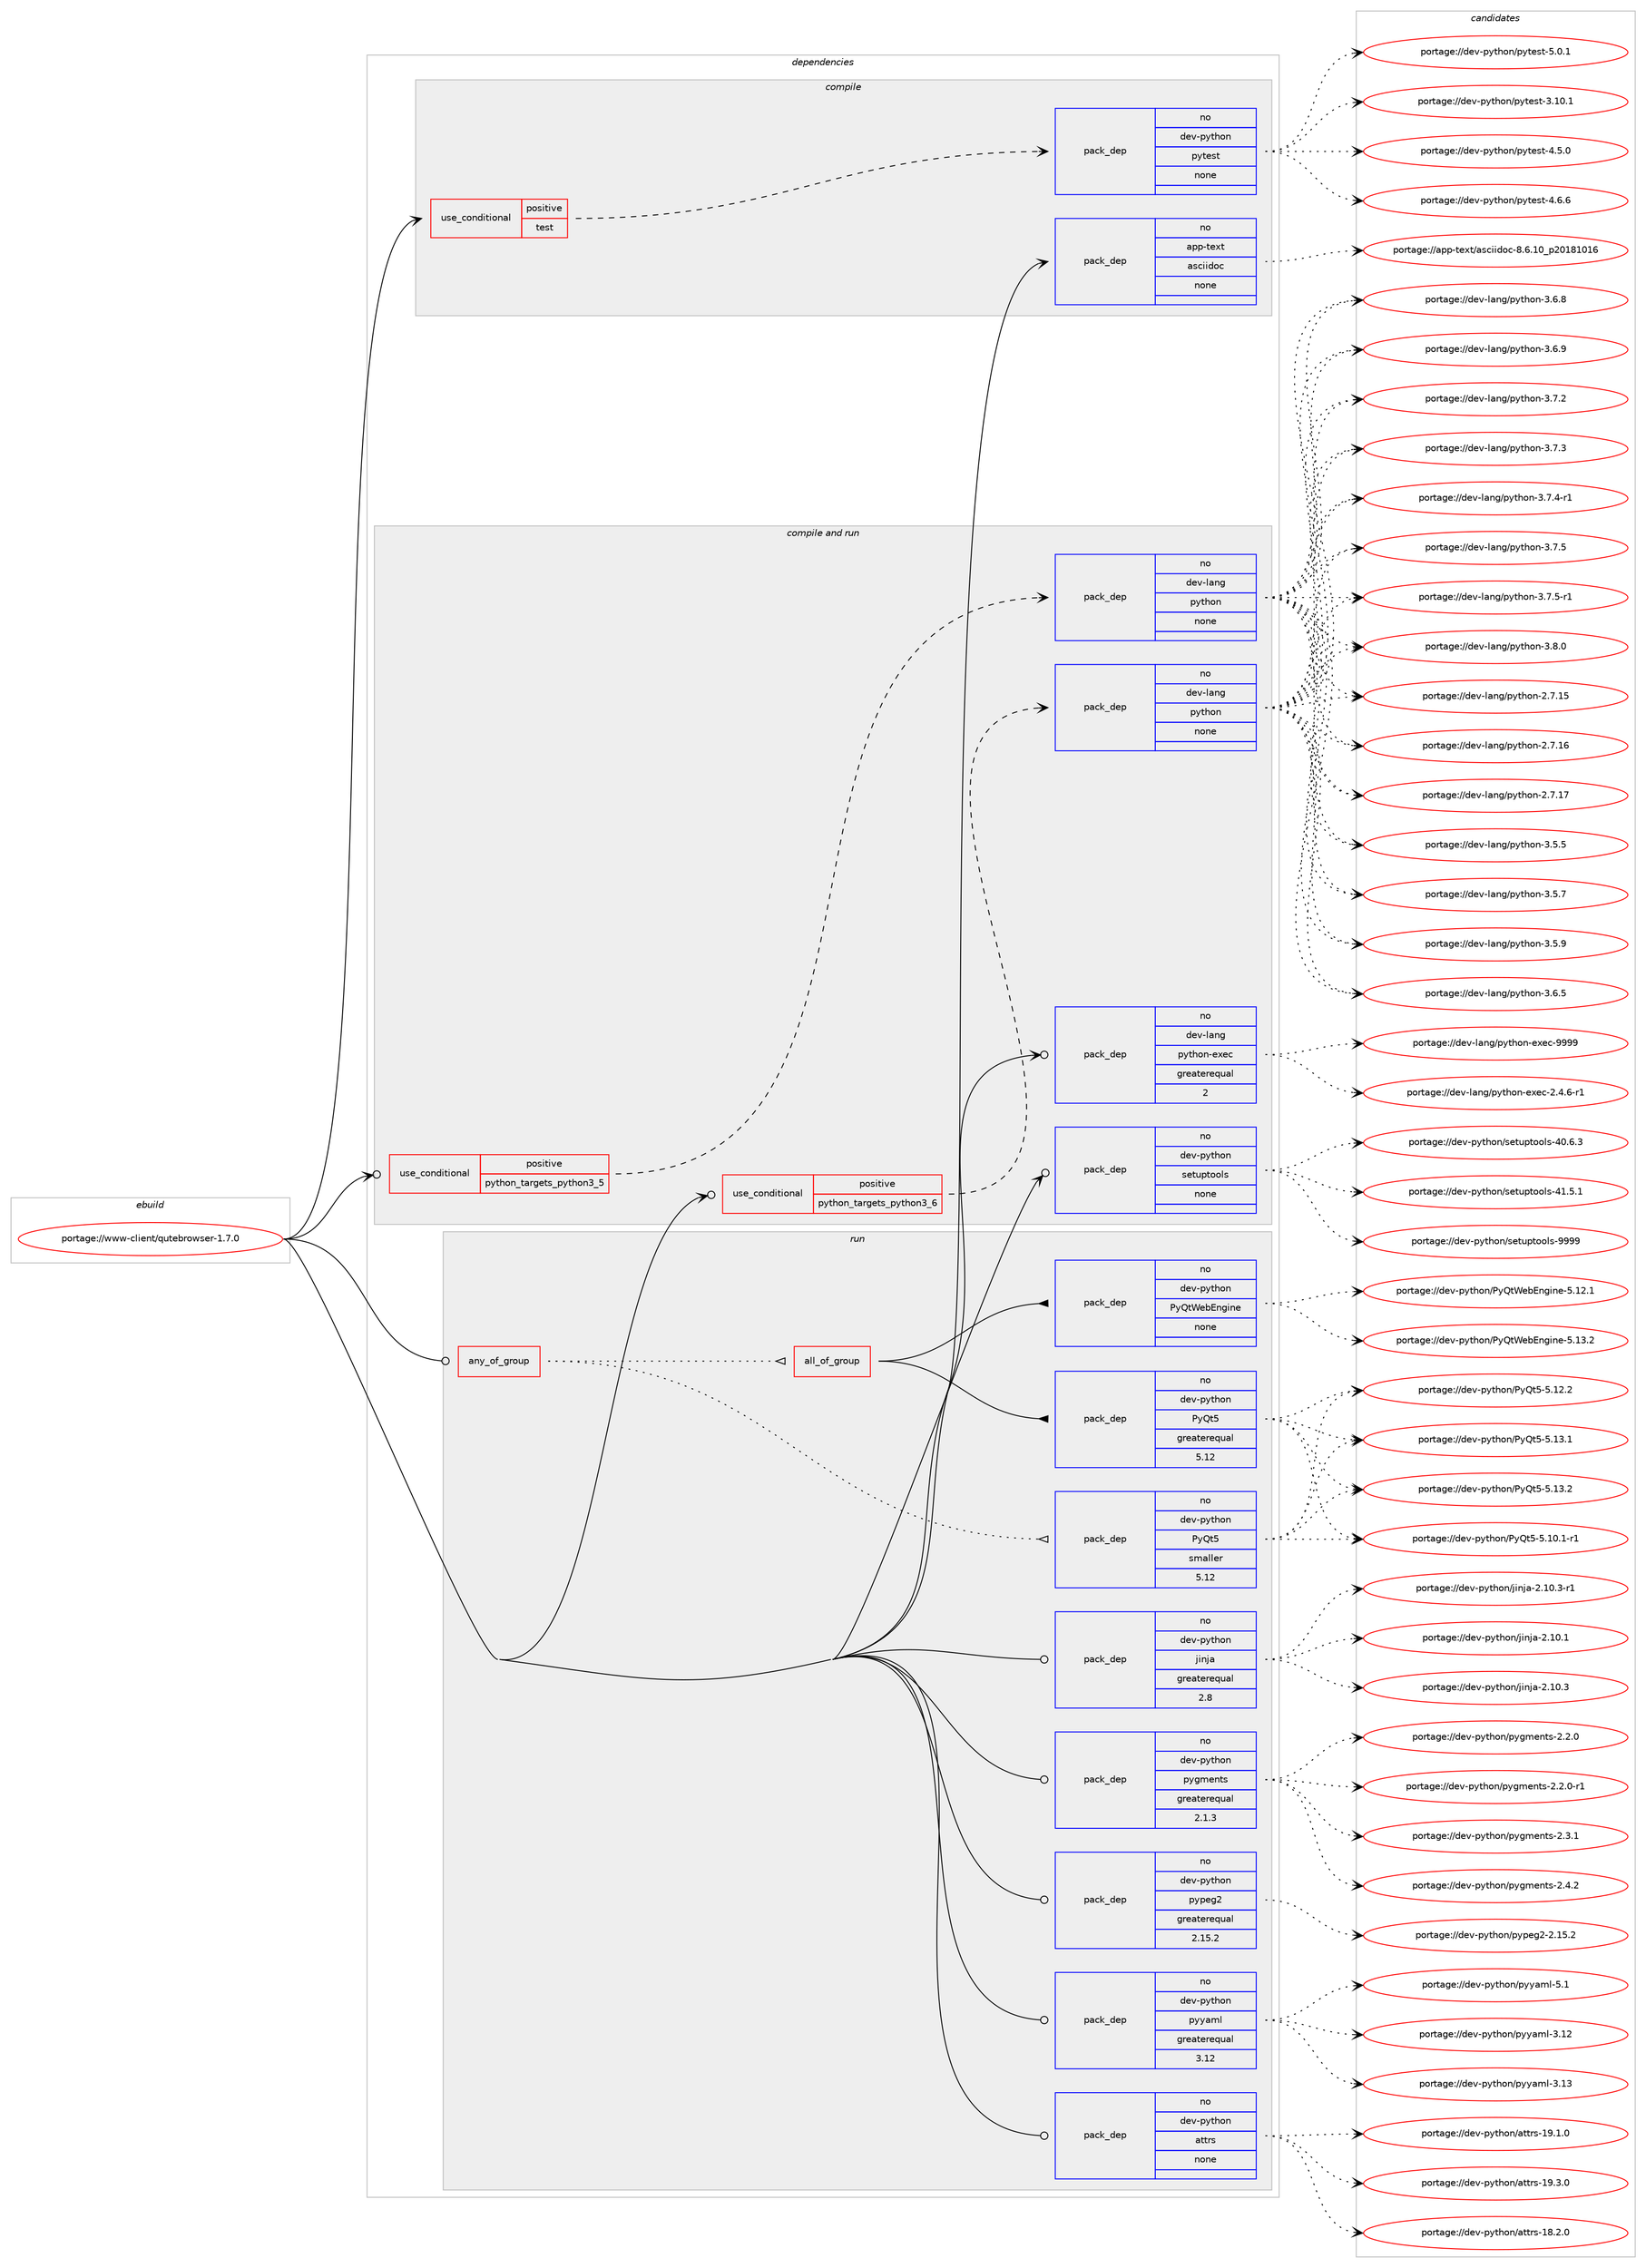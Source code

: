 digraph prolog {

# *************
# Graph options
# *************

newrank=true;
concentrate=true;
compound=true;
graph [rankdir=LR,fontname=Helvetica,fontsize=10,ranksep=1.5];#, ranksep=2.5, nodesep=0.2];
edge  [arrowhead=vee];
node  [fontname=Helvetica,fontsize=10];

# **********
# The ebuild
# **********

subgraph cluster_leftcol {
color=gray;
label=<<i>ebuild</i>>;
id [label="portage://www-client/qutebrowser-1.7.0", color=red, width=4, href="../www-client/qutebrowser-1.7.0.svg"];
}

# ****************
# The dependencies
# ****************

subgraph cluster_midcol {
color=gray;
label=<<i>dependencies</i>>;
subgraph cluster_compile {
fillcolor="#eeeeee";
style=filled;
label=<<i>compile</i>>;
subgraph cond106288 {
dependency441901 [label=<<TABLE BORDER="0" CELLBORDER="1" CELLSPACING="0" CELLPADDING="4"><TR><TD ROWSPAN="3" CELLPADDING="10">use_conditional</TD></TR><TR><TD>positive</TD></TR><TR><TD>test</TD></TR></TABLE>>, shape=none, color=red];
subgraph pack327765 {
dependency441902 [label=<<TABLE BORDER="0" CELLBORDER="1" CELLSPACING="0" CELLPADDING="4" WIDTH="220"><TR><TD ROWSPAN="6" CELLPADDING="30">pack_dep</TD></TR><TR><TD WIDTH="110">no</TD></TR><TR><TD>dev-python</TD></TR><TR><TD>pytest</TD></TR><TR><TD>none</TD></TR><TR><TD></TD></TR></TABLE>>, shape=none, color=blue];
}
dependency441901:e -> dependency441902:w [weight=20,style="dashed",arrowhead="vee"];
}
id:e -> dependency441901:w [weight=20,style="solid",arrowhead="vee"];
subgraph pack327766 {
dependency441903 [label=<<TABLE BORDER="0" CELLBORDER="1" CELLSPACING="0" CELLPADDING="4" WIDTH="220"><TR><TD ROWSPAN="6" CELLPADDING="30">pack_dep</TD></TR><TR><TD WIDTH="110">no</TD></TR><TR><TD>app-text</TD></TR><TR><TD>asciidoc</TD></TR><TR><TD>none</TD></TR><TR><TD></TD></TR></TABLE>>, shape=none, color=blue];
}
id:e -> dependency441903:w [weight=20,style="solid",arrowhead="vee"];
}
subgraph cluster_compileandrun {
fillcolor="#eeeeee";
style=filled;
label=<<i>compile and run</i>>;
subgraph cond106289 {
dependency441904 [label=<<TABLE BORDER="0" CELLBORDER="1" CELLSPACING="0" CELLPADDING="4"><TR><TD ROWSPAN="3" CELLPADDING="10">use_conditional</TD></TR><TR><TD>positive</TD></TR><TR><TD>python_targets_python3_5</TD></TR></TABLE>>, shape=none, color=red];
subgraph pack327767 {
dependency441905 [label=<<TABLE BORDER="0" CELLBORDER="1" CELLSPACING="0" CELLPADDING="4" WIDTH="220"><TR><TD ROWSPAN="6" CELLPADDING="30">pack_dep</TD></TR><TR><TD WIDTH="110">no</TD></TR><TR><TD>dev-lang</TD></TR><TR><TD>python</TD></TR><TR><TD>none</TD></TR><TR><TD></TD></TR></TABLE>>, shape=none, color=blue];
}
dependency441904:e -> dependency441905:w [weight=20,style="dashed",arrowhead="vee"];
}
id:e -> dependency441904:w [weight=20,style="solid",arrowhead="odotvee"];
subgraph cond106290 {
dependency441906 [label=<<TABLE BORDER="0" CELLBORDER="1" CELLSPACING="0" CELLPADDING="4"><TR><TD ROWSPAN="3" CELLPADDING="10">use_conditional</TD></TR><TR><TD>positive</TD></TR><TR><TD>python_targets_python3_6</TD></TR></TABLE>>, shape=none, color=red];
subgraph pack327768 {
dependency441907 [label=<<TABLE BORDER="0" CELLBORDER="1" CELLSPACING="0" CELLPADDING="4" WIDTH="220"><TR><TD ROWSPAN="6" CELLPADDING="30">pack_dep</TD></TR><TR><TD WIDTH="110">no</TD></TR><TR><TD>dev-lang</TD></TR><TR><TD>python</TD></TR><TR><TD>none</TD></TR><TR><TD></TD></TR></TABLE>>, shape=none, color=blue];
}
dependency441906:e -> dependency441907:w [weight=20,style="dashed",arrowhead="vee"];
}
id:e -> dependency441906:w [weight=20,style="solid",arrowhead="odotvee"];
subgraph pack327769 {
dependency441908 [label=<<TABLE BORDER="0" CELLBORDER="1" CELLSPACING="0" CELLPADDING="4" WIDTH="220"><TR><TD ROWSPAN="6" CELLPADDING="30">pack_dep</TD></TR><TR><TD WIDTH="110">no</TD></TR><TR><TD>dev-lang</TD></TR><TR><TD>python-exec</TD></TR><TR><TD>greaterequal</TD></TR><TR><TD>2</TD></TR></TABLE>>, shape=none, color=blue];
}
id:e -> dependency441908:w [weight=20,style="solid",arrowhead="odotvee"];
subgraph pack327770 {
dependency441909 [label=<<TABLE BORDER="0" CELLBORDER="1" CELLSPACING="0" CELLPADDING="4" WIDTH="220"><TR><TD ROWSPAN="6" CELLPADDING="30">pack_dep</TD></TR><TR><TD WIDTH="110">no</TD></TR><TR><TD>dev-python</TD></TR><TR><TD>setuptools</TD></TR><TR><TD>none</TD></TR><TR><TD></TD></TR></TABLE>>, shape=none, color=blue];
}
id:e -> dependency441909:w [weight=20,style="solid",arrowhead="odotvee"];
}
subgraph cluster_run {
fillcolor="#eeeeee";
style=filled;
label=<<i>run</i>>;
subgraph any7571 {
dependency441910 [label=<<TABLE BORDER="0" CELLBORDER="1" CELLSPACING="0" CELLPADDING="4"><TR><TD CELLPADDING="10">any_of_group</TD></TR></TABLE>>, shape=none, color=red];subgraph all280 {
dependency441911 [label=<<TABLE BORDER="0" CELLBORDER="1" CELLSPACING="0" CELLPADDING="4"><TR><TD CELLPADDING="10">all_of_group</TD></TR></TABLE>>, shape=none, color=red];subgraph pack327771 {
dependency441912 [label=<<TABLE BORDER="0" CELLBORDER="1" CELLSPACING="0" CELLPADDING="4" WIDTH="220"><TR><TD ROWSPAN="6" CELLPADDING="30">pack_dep</TD></TR><TR><TD WIDTH="110">no</TD></TR><TR><TD>dev-python</TD></TR><TR><TD>PyQt5</TD></TR><TR><TD>greaterequal</TD></TR><TR><TD>5.12</TD></TR></TABLE>>, shape=none, color=blue];
}
dependency441911:e -> dependency441912:w [weight=20,style="solid",arrowhead="inv"];
subgraph pack327772 {
dependency441913 [label=<<TABLE BORDER="0" CELLBORDER="1" CELLSPACING="0" CELLPADDING="4" WIDTH="220"><TR><TD ROWSPAN="6" CELLPADDING="30">pack_dep</TD></TR><TR><TD WIDTH="110">no</TD></TR><TR><TD>dev-python</TD></TR><TR><TD>PyQtWebEngine</TD></TR><TR><TD>none</TD></TR><TR><TD></TD></TR></TABLE>>, shape=none, color=blue];
}
dependency441911:e -> dependency441913:w [weight=20,style="solid",arrowhead="inv"];
}
dependency441910:e -> dependency441911:w [weight=20,style="dotted",arrowhead="oinv"];
subgraph pack327773 {
dependency441914 [label=<<TABLE BORDER="0" CELLBORDER="1" CELLSPACING="0" CELLPADDING="4" WIDTH="220"><TR><TD ROWSPAN="6" CELLPADDING="30">pack_dep</TD></TR><TR><TD WIDTH="110">no</TD></TR><TR><TD>dev-python</TD></TR><TR><TD>PyQt5</TD></TR><TR><TD>smaller</TD></TR><TR><TD>5.12</TD></TR></TABLE>>, shape=none, color=blue];
}
dependency441910:e -> dependency441914:w [weight=20,style="dotted",arrowhead="oinv"];
}
id:e -> dependency441910:w [weight=20,style="solid",arrowhead="odot"];
subgraph pack327774 {
dependency441915 [label=<<TABLE BORDER="0" CELLBORDER="1" CELLSPACING="0" CELLPADDING="4" WIDTH="220"><TR><TD ROWSPAN="6" CELLPADDING="30">pack_dep</TD></TR><TR><TD WIDTH="110">no</TD></TR><TR><TD>dev-python</TD></TR><TR><TD>attrs</TD></TR><TR><TD>none</TD></TR><TR><TD></TD></TR></TABLE>>, shape=none, color=blue];
}
id:e -> dependency441915:w [weight=20,style="solid",arrowhead="odot"];
subgraph pack327775 {
dependency441916 [label=<<TABLE BORDER="0" CELLBORDER="1" CELLSPACING="0" CELLPADDING="4" WIDTH="220"><TR><TD ROWSPAN="6" CELLPADDING="30">pack_dep</TD></TR><TR><TD WIDTH="110">no</TD></TR><TR><TD>dev-python</TD></TR><TR><TD>jinja</TD></TR><TR><TD>greaterequal</TD></TR><TR><TD>2.8</TD></TR></TABLE>>, shape=none, color=blue];
}
id:e -> dependency441916:w [weight=20,style="solid",arrowhead="odot"];
subgraph pack327776 {
dependency441917 [label=<<TABLE BORDER="0" CELLBORDER="1" CELLSPACING="0" CELLPADDING="4" WIDTH="220"><TR><TD ROWSPAN="6" CELLPADDING="30">pack_dep</TD></TR><TR><TD WIDTH="110">no</TD></TR><TR><TD>dev-python</TD></TR><TR><TD>pygments</TD></TR><TR><TD>greaterequal</TD></TR><TR><TD>2.1.3</TD></TR></TABLE>>, shape=none, color=blue];
}
id:e -> dependency441917:w [weight=20,style="solid",arrowhead="odot"];
subgraph pack327777 {
dependency441918 [label=<<TABLE BORDER="0" CELLBORDER="1" CELLSPACING="0" CELLPADDING="4" WIDTH="220"><TR><TD ROWSPAN="6" CELLPADDING="30">pack_dep</TD></TR><TR><TD WIDTH="110">no</TD></TR><TR><TD>dev-python</TD></TR><TR><TD>pypeg2</TD></TR><TR><TD>greaterequal</TD></TR><TR><TD>2.15.2</TD></TR></TABLE>>, shape=none, color=blue];
}
id:e -> dependency441918:w [weight=20,style="solid",arrowhead="odot"];
subgraph pack327778 {
dependency441919 [label=<<TABLE BORDER="0" CELLBORDER="1" CELLSPACING="0" CELLPADDING="4" WIDTH="220"><TR><TD ROWSPAN="6" CELLPADDING="30">pack_dep</TD></TR><TR><TD WIDTH="110">no</TD></TR><TR><TD>dev-python</TD></TR><TR><TD>pyyaml</TD></TR><TR><TD>greaterequal</TD></TR><TR><TD>3.12</TD></TR></TABLE>>, shape=none, color=blue];
}
id:e -> dependency441919:w [weight=20,style="solid",arrowhead="odot"];
}
}

# **************
# The candidates
# **************

subgraph cluster_choices {
rank=same;
color=gray;
label=<<i>candidates</i>>;

subgraph choice327765 {
color=black;
nodesep=1;
choiceportage100101118451121211161041111104711212111610111511645514649484649 [label="portage://dev-python/pytest-3.10.1", color=red, width=4,href="../dev-python/pytest-3.10.1.svg"];
choiceportage1001011184511212111610411111047112121116101115116455246534648 [label="portage://dev-python/pytest-4.5.0", color=red, width=4,href="../dev-python/pytest-4.5.0.svg"];
choiceportage1001011184511212111610411111047112121116101115116455246544654 [label="portage://dev-python/pytest-4.6.6", color=red, width=4,href="../dev-python/pytest-4.6.6.svg"];
choiceportage1001011184511212111610411111047112121116101115116455346484649 [label="portage://dev-python/pytest-5.0.1", color=red, width=4,href="../dev-python/pytest-5.0.1.svg"];
dependency441902:e -> choiceportage100101118451121211161041111104711212111610111511645514649484649:w [style=dotted,weight="100"];
dependency441902:e -> choiceportage1001011184511212111610411111047112121116101115116455246534648:w [style=dotted,weight="100"];
dependency441902:e -> choiceportage1001011184511212111610411111047112121116101115116455246544654:w [style=dotted,weight="100"];
dependency441902:e -> choiceportage1001011184511212111610411111047112121116101115116455346484649:w [style=dotted,weight="100"];
}
subgraph choice327766 {
color=black;
nodesep=1;
choiceportage97112112451161011201164797115991051051001119945564654464948951125048495649484954 [label="portage://app-text/asciidoc-8.6.10_p20181016", color=red, width=4,href="../app-text/asciidoc-8.6.10_p20181016.svg"];
dependency441903:e -> choiceportage97112112451161011201164797115991051051001119945564654464948951125048495649484954:w [style=dotted,weight="100"];
}
subgraph choice327767 {
color=black;
nodesep=1;
choiceportage10010111845108971101034711212111610411111045504655464953 [label="portage://dev-lang/python-2.7.15", color=red, width=4,href="../dev-lang/python-2.7.15.svg"];
choiceportage10010111845108971101034711212111610411111045504655464954 [label="portage://dev-lang/python-2.7.16", color=red, width=4,href="../dev-lang/python-2.7.16.svg"];
choiceportage10010111845108971101034711212111610411111045504655464955 [label="portage://dev-lang/python-2.7.17", color=red, width=4,href="../dev-lang/python-2.7.17.svg"];
choiceportage100101118451089711010347112121116104111110455146534653 [label="portage://dev-lang/python-3.5.5", color=red, width=4,href="../dev-lang/python-3.5.5.svg"];
choiceportage100101118451089711010347112121116104111110455146534655 [label="portage://dev-lang/python-3.5.7", color=red, width=4,href="../dev-lang/python-3.5.7.svg"];
choiceportage100101118451089711010347112121116104111110455146534657 [label="portage://dev-lang/python-3.5.9", color=red, width=4,href="../dev-lang/python-3.5.9.svg"];
choiceportage100101118451089711010347112121116104111110455146544653 [label="portage://dev-lang/python-3.6.5", color=red, width=4,href="../dev-lang/python-3.6.5.svg"];
choiceportage100101118451089711010347112121116104111110455146544656 [label="portage://dev-lang/python-3.6.8", color=red, width=4,href="../dev-lang/python-3.6.8.svg"];
choiceportage100101118451089711010347112121116104111110455146544657 [label="portage://dev-lang/python-3.6.9", color=red, width=4,href="../dev-lang/python-3.6.9.svg"];
choiceportage100101118451089711010347112121116104111110455146554650 [label="portage://dev-lang/python-3.7.2", color=red, width=4,href="../dev-lang/python-3.7.2.svg"];
choiceportage100101118451089711010347112121116104111110455146554651 [label="portage://dev-lang/python-3.7.3", color=red, width=4,href="../dev-lang/python-3.7.3.svg"];
choiceportage1001011184510897110103471121211161041111104551465546524511449 [label="portage://dev-lang/python-3.7.4-r1", color=red, width=4,href="../dev-lang/python-3.7.4-r1.svg"];
choiceportage100101118451089711010347112121116104111110455146554653 [label="portage://dev-lang/python-3.7.5", color=red, width=4,href="../dev-lang/python-3.7.5.svg"];
choiceportage1001011184510897110103471121211161041111104551465546534511449 [label="portage://dev-lang/python-3.7.5-r1", color=red, width=4,href="../dev-lang/python-3.7.5-r1.svg"];
choiceportage100101118451089711010347112121116104111110455146564648 [label="portage://dev-lang/python-3.8.0", color=red, width=4,href="../dev-lang/python-3.8.0.svg"];
dependency441905:e -> choiceportage10010111845108971101034711212111610411111045504655464953:w [style=dotted,weight="100"];
dependency441905:e -> choiceportage10010111845108971101034711212111610411111045504655464954:w [style=dotted,weight="100"];
dependency441905:e -> choiceportage10010111845108971101034711212111610411111045504655464955:w [style=dotted,weight="100"];
dependency441905:e -> choiceportage100101118451089711010347112121116104111110455146534653:w [style=dotted,weight="100"];
dependency441905:e -> choiceportage100101118451089711010347112121116104111110455146534655:w [style=dotted,weight="100"];
dependency441905:e -> choiceportage100101118451089711010347112121116104111110455146534657:w [style=dotted,weight="100"];
dependency441905:e -> choiceportage100101118451089711010347112121116104111110455146544653:w [style=dotted,weight="100"];
dependency441905:e -> choiceportage100101118451089711010347112121116104111110455146544656:w [style=dotted,weight="100"];
dependency441905:e -> choiceportage100101118451089711010347112121116104111110455146544657:w [style=dotted,weight="100"];
dependency441905:e -> choiceportage100101118451089711010347112121116104111110455146554650:w [style=dotted,weight="100"];
dependency441905:e -> choiceportage100101118451089711010347112121116104111110455146554651:w [style=dotted,weight="100"];
dependency441905:e -> choiceportage1001011184510897110103471121211161041111104551465546524511449:w [style=dotted,weight="100"];
dependency441905:e -> choiceportage100101118451089711010347112121116104111110455146554653:w [style=dotted,weight="100"];
dependency441905:e -> choiceportage1001011184510897110103471121211161041111104551465546534511449:w [style=dotted,weight="100"];
dependency441905:e -> choiceportage100101118451089711010347112121116104111110455146564648:w [style=dotted,weight="100"];
}
subgraph choice327768 {
color=black;
nodesep=1;
choiceportage10010111845108971101034711212111610411111045504655464953 [label="portage://dev-lang/python-2.7.15", color=red, width=4,href="../dev-lang/python-2.7.15.svg"];
choiceportage10010111845108971101034711212111610411111045504655464954 [label="portage://dev-lang/python-2.7.16", color=red, width=4,href="../dev-lang/python-2.7.16.svg"];
choiceportage10010111845108971101034711212111610411111045504655464955 [label="portage://dev-lang/python-2.7.17", color=red, width=4,href="../dev-lang/python-2.7.17.svg"];
choiceportage100101118451089711010347112121116104111110455146534653 [label="portage://dev-lang/python-3.5.5", color=red, width=4,href="../dev-lang/python-3.5.5.svg"];
choiceportage100101118451089711010347112121116104111110455146534655 [label="portage://dev-lang/python-3.5.7", color=red, width=4,href="../dev-lang/python-3.5.7.svg"];
choiceportage100101118451089711010347112121116104111110455146534657 [label="portage://dev-lang/python-3.5.9", color=red, width=4,href="../dev-lang/python-3.5.9.svg"];
choiceportage100101118451089711010347112121116104111110455146544653 [label="portage://dev-lang/python-3.6.5", color=red, width=4,href="../dev-lang/python-3.6.5.svg"];
choiceportage100101118451089711010347112121116104111110455146544656 [label="portage://dev-lang/python-3.6.8", color=red, width=4,href="../dev-lang/python-3.6.8.svg"];
choiceportage100101118451089711010347112121116104111110455146544657 [label="portage://dev-lang/python-3.6.9", color=red, width=4,href="../dev-lang/python-3.6.9.svg"];
choiceportage100101118451089711010347112121116104111110455146554650 [label="portage://dev-lang/python-3.7.2", color=red, width=4,href="../dev-lang/python-3.7.2.svg"];
choiceportage100101118451089711010347112121116104111110455146554651 [label="portage://dev-lang/python-3.7.3", color=red, width=4,href="../dev-lang/python-3.7.3.svg"];
choiceportage1001011184510897110103471121211161041111104551465546524511449 [label="portage://dev-lang/python-3.7.4-r1", color=red, width=4,href="../dev-lang/python-3.7.4-r1.svg"];
choiceportage100101118451089711010347112121116104111110455146554653 [label="portage://dev-lang/python-3.7.5", color=red, width=4,href="../dev-lang/python-3.7.5.svg"];
choiceportage1001011184510897110103471121211161041111104551465546534511449 [label="portage://dev-lang/python-3.7.5-r1", color=red, width=4,href="../dev-lang/python-3.7.5-r1.svg"];
choiceportage100101118451089711010347112121116104111110455146564648 [label="portage://dev-lang/python-3.8.0", color=red, width=4,href="../dev-lang/python-3.8.0.svg"];
dependency441907:e -> choiceportage10010111845108971101034711212111610411111045504655464953:w [style=dotted,weight="100"];
dependency441907:e -> choiceportage10010111845108971101034711212111610411111045504655464954:w [style=dotted,weight="100"];
dependency441907:e -> choiceportage10010111845108971101034711212111610411111045504655464955:w [style=dotted,weight="100"];
dependency441907:e -> choiceportage100101118451089711010347112121116104111110455146534653:w [style=dotted,weight="100"];
dependency441907:e -> choiceportage100101118451089711010347112121116104111110455146534655:w [style=dotted,weight="100"];
dependency441907:e -> choiceportage100101118451089711010347112121116104111110455146534657:w [style=dotted,weight="100"];
dependency441907:e -> choiceportage100101118451089711010347112121116104111110455146544653:w [style=dotted,weight="100"];
dependency441907:e -> choiceportage100101118451089711010347112121116104111110455146544656:w [style=dotted,weight="100"];
dependency441907:e -> choiceportage100101118451089711010347112121116104111110455146544657:w [style=dotted,weight="100"];
dependency441907:e -> choiceportage100101118451089711010347112121116104111110455146554650:w [style=dotted,weight="100"];
dependency441907:e -> choiceportage100101118451089711010347112121116104111110455146554651:w [style=dotted,weight="100"];
dependency441907:e -> choiceportage1001011184510897110103471121211161041111104551465546524511449:w [style=dotted,weight="100"];
dependency441907:e -> choiceportage100101118451089711010347112121116104111110455146554653:w [style=dotted,weight="100"];
dependency441907:e -> choiceportage1001011184510897110103471121211161041111104551465546534511449:w [style=dotted,weight="100"];
dependency441907:e -> choiceportage100101118451089711010347112121116104111110455146564648:w [style=dotted,weight="100"];
}
subgraph choice327769 {
color=black;
nodesep=1;
choiceportage10010111845108971101034711212111610411111045101120101994550465246544511449 [label="portage://dev-lang/python-exec-2.4.6-r1", color=red, width=4,href="../dev-lang/python-exec-2.4.6-r1.svg"];
choiceportage10010111845108971101034711212111610411111045101120101994557575757 [label="portage://dev-lang/python-exec-9999", color=red, width=4,href="../dev-lang/python-exec-9999.svg"];
dependency441908:e -> choiceportage10010111845108971101034711212111610411111045101120101994550465246544511449:w [style=dotted,weight="100"];
dependency441908:e -> choiceportage10010111845108971101034711212111610411111045101120101994557575757:w [style=dotted,weight="100"];
}
subgraph choice327770 {
color=black;
nodesep=1;
choiceportage100101118451121211161041111104711510111611711211611111110811545524846544651 [label="portage://dev-python/setuptools-40.6.3", color=red, width=4,href="../dev-python/setuptools-40.6.3.svg"];
choiceportage100101118451121211161041111104711510111611711211611111110811545524946534649 [label="portage://dev-python/setuptools-41.5.1", color=red, width=4,href="../dev-python/setuptools-41.5.1.svg"];
choiceportage10010111845112121116104111110471151011161171121161111111081154557575757 [label="portage://dev-python/setuptools-9999", color=red, width=4,href="../dev-python/setuptools-9999.svg"];
dependency441909:e -> choiceportage100101118451121211161041111104711510111611711211611111110811545524846544651:w [style=dotted,weight="100"];
dependency441909:e -> choiceportage100101118451121211161041111104711510111611711211611111110811545524946534649:w [style=dotted,weight="100"];
dependency441909:e -> choiceportage10010111845112121116104111110471151011161171121161111111081154557575757:w [style=dotted,weight="100"];
}
subgraph choice327771 {
color=black;
nodesep=1;
choiceportage1001011184511212111610411111047801218111653455346494846494511449 [label="portage://dev-python/PyQt5-5.10.1-r1", color=red, width=4,href="../dev-python/PyQt5-5.10.1-r1.svg"];
choiceportage100101118451121211161041111104780121811165345534649504650 [label="portage://dev-python/PyQt5-5.12.2", color=red, width=4,href="../dev-python/PyQt5-5.12.2.svg"];
choiceportage100101118451121211161041111104780121811165345534649514649 [label="portage://dev-python/PyQt5-5.13.1", color=red, width=4,href="../dev-python/PyQt5-5.13.1.svg"];
choiceportage100101118451121211161041111104780121811165345534649514650 [label="portage://dev-python/PyQt5-5.13.2", color=red, width=4,href="../dev-python/PyQt5-5.13.2.svg"];
dependency441912:e -> choiceportage1001011184511212111610411111047801218111653455346494846494511449:w [style=dotted,weight="100"];
dependency441912:e -> choiceportage100101118451121211161041111104780121811165345534649504650:w [style=dotted,weight="100"];
dependency441912:e -> choiceportage100101118451121211161041111104780121811165345534649514649:w [style=dotted,weight="100"];
dependency441912:e -> choiceportage100101118451121211161041111104780121811165345534649514650:w [style=dotted,weight="100"];
}
subgraph choice327772 {
color=black;
nodesep=1;
choiceportage1001011184511212111610411111047801218111687101986911010310511010145534649504649 [label="portage://dev-python/PyQtWebEngine-5.12.1", color=red, width=4,href="../dev-python/PyQtWebEngine-5.12.1.svg"];
choiceportage1001011184511212111610411111047801218111687101986911010310511010145534649514650 [label="portage://dev-python/PyQtWebEngine-5.13.2", color=red, width=4,href="../dev-python/PyQtWebEngine-5.13.2.svg"];
dependency441913:e -> choiceportage1001011184511212111610411111047801218111687101986911010310511010145534649504649:w [style=dotted,weight="100"];
dependency441913:e -> choiceportage1001011184511212111610411111047801218111687101986911010310511010145534649514650:w [style=dotted,weight="100"];
}
subgraph choice327773 {
color=black;
nodesep=1;
choiceportage1001011184511212111610411111047801218111653455346494846494511449 [label="portage://dev-python/PyQt5-5.10.1-r1", color=red, width=4,href="../dev-python/PyQt5-5.10.1-r1.svg"];
choiceportage100101118451121211161041111104780121811165345534649504650 [label="portage://dev-python/PyQt5-5.12.2", color=red, width=4,href="../dev-python/PyQt5-5.12.2.svg"];
choiceportage100101118451121211161041111104780121811165345534649514649 [label="portage://dev-python/PyQt5-5.13.1", color=red, width=4,href="../dev-python/PyQt5-5.13.1.svg"];
choiceportage100101118451121211161041111104780121811165345534649514650 [label="portage://dev-python/PyQt5-5.13.2", color=red, width=4,href="../dev-python/PyQt5-5.13.2.svg"];
dependency441914:e -> choiceportage1001011184511212111610411111047801218111653455346494846494511449:w [style=dotted,weight="100"];
dependency441914:e -> choiceportage100101118451121211161041111104780121811165345534649504650:w [style=dotted,weight="100"];
dependency441914:e -> choiceportage100101118451121211161041111104780121811165345534649514649:w [style=dotted,weight="100"];
dependency441914:e -> choiceportage100101118451121211161041111104780121811165345534649514650:w [style=dotted,weight="100"];
}
subgraph choice327774 {
color=black;
nodesep=1;
choiceportage10010111845112121116104111110479711611611411545495646504648 [label="portage://dev-python/attrs-18.2.0", color=red, width=4,href="../dev-python/attrs-18.2.0.svg"];
choiceportage10010111845112121116104111110479711611611411545495746494648 [label="portage://dev-python/attrs-19.1.0", color=red, width=4,href="../dev-python/attrs-19.1.0.svg"];
choiceportage10010111845112121116104111110479711611611411545495746514648 [label="portage://dev-python/attrs-19.3.0", color=red, width=4,href="../dev-python/attrs-19.3.0.svg"];
dependency441915:e -> choiceportage10010111845112121116104111110479711611611411545495646504648:w [style=dotted,weight="100"];
dependency441915:e -> choiceportage10010111845112121116104111110479711611611411545495746494648:w [style=dotted,weight="100"];
dependency441915:e -> choiceportage10010111845112121116104111110479711611611411545495746514648:w [style=dotted,weight="100"];
}
subgraph choice327775 {
color=black;
nodesep=1;
choiceportage10010111845112121116104111110471061051101069745504649484649 [label="portage://dev-python/jinja-2.10.1", color=red, width=4,href="../dev-python/jinja-2.10.1.svg"];
choiceportage10010111845112121116104111110471061051101069745504649484651 [label="portage://dev-python/jinja-2.10.3", color=red, width=4,href="../dev-python/jinja-2.10.3.svg"];
choiceportage100101118451121211161041111104710610511010697455046494846514511449 [label="portage://dev-python/jinja-2.10.3-r1", color=red, width=4,href="../dev-python/jinja-2.10.3-r1.svg"];
dependency441916:e -> choiceportage10010111845112121116104111110471061051101069745504649484649:w [style=dotted,weight="100"];
dependency441916:e -> choiceportage10010111845112121116104111110471061051101069745504649484651:w [style=dotted,weight="100"];
dependency441916:e -> choiceportage100101118451121211161041111104710610511010697455046494846514511449:w [style=dotted,weight="100"];
}
subgraph choice327776 {
color=black;
nodesep=1;
choiceportage1001011184511212111610411111047112121103109101110116115455046504648 [label="portage://dev-python/pygments-2.2.0", color=red, width=4,href="../dev-python/pygments-2.2.0.svg"];
choiceportage10010111845112121116104111110471121211031091011101161154550465046484511449 [label="portage://dev-python/pygments-2.2.0-r1", color=red, width=4,href="../dev-python/pygments-2.2.0-r1.svg"];
choiceportage1001011184511212111610411111047112121103109101110116115455046514649 [label="portage://dev-python/pygments-2.3.1", color=red, width=4,href="../dev-python/pygments-2.3.1.svg"];
choiceportage1001011184511212111610411111047112121103109101110116115455046524650 [label="portage://dev-python/pygments-2.4.2", color=red, width=4,href="../dev-python/pygments-2.4.2.svg"];
dependency441917:e -> choiceportage1001011184511212111610411111047112121103109101110116115455046504648:w [style=dotted,weight="100"];
dependency441917:e -> choiceportage10010111845112121116104111110471121211031091011101161154550465046484511449:w [style=dotted,weight="100"];
dependency441917:e -> choiceportage1001011184511212111610411111047112121103109101110116115455046514649:w [style=dotted,weight="100"];
dependency441917:e -> choiceportage1001011184511212111610411111047112121103109101110116115455046524650:w [style=dotted,weight="100"];
}
subgraph choice327777 {
color=black;
nodesep=1;
choiceportage10010111845112121116104111110471121211121011035045504649534650 [label="portage://dev-python/pypeg2-2.15.2", color=red, width=4,href="../dev-python/pypeg2-2.15.2.svg"];
dependency441918:e -> choiceportage10010111845112121116104111110471121211121011035045504649534650:w [style=dotted,weight="100"];
}
subgraph choice327778 {
color=black;
nodesep=1;
choiceportage1001011184511212111610411111047112121121971091084551464950 [label="portage://dev-python/pyyaml-3.12", color=red, width=4,href="../dev-python/pyyaml-3.12.svg"];
choiceportage1001011184511212111610411111047112121121971091084551464951 [label="portage://dev-python/pyyaml-3.13", color=red, width=4,href="../dev-python/pyyaml-3.13.svg"];
choiceportage10010111845112121116104111110471121211219710910845534649 [label="portage://dev-python/pyyaml-5.1", color=red, width=4,href="../dev-python/pyyaml-5.1.svg"];
dependency441919:e -> choiceportage1001011184511212111610411111047112121121971091084551464950:w [style=dotted,weight="100"];
dependency441919:e -> choiceportage1001011184511212111610411111047112121121971091084551464951:w [style=dotted,weight="100"];
dependency441919:e -> choiceportage10010111845112121116104111110471121211219710910845534649:w [style=dotted,weight="100"];
}
}

}
